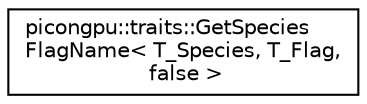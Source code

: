 digraph "Graphical Class Hierarchy"
{
 // LATEX_PDF_SIZE
  edge [fontname="Helvetica",fontsize="10",labelfontname="Helvetica",labelfontsize="10"];
  node [fontname="Helvetica",fontsize="10",shape=record];
  rankdir="LR";
  Node0 [label="picongpu::traits::GetSpecies\lFlagName\< T_Species, T_Flag,\l false \>",height=0.2,width=0.4,color="black", fillcolor="white", style="filled",URL="$structpicongpu_1_1traits_1_1_get_species_flag_name_3_01_t___species_00_01_t___flag_00_01false_01_4.html",tooltip=" "];
}

